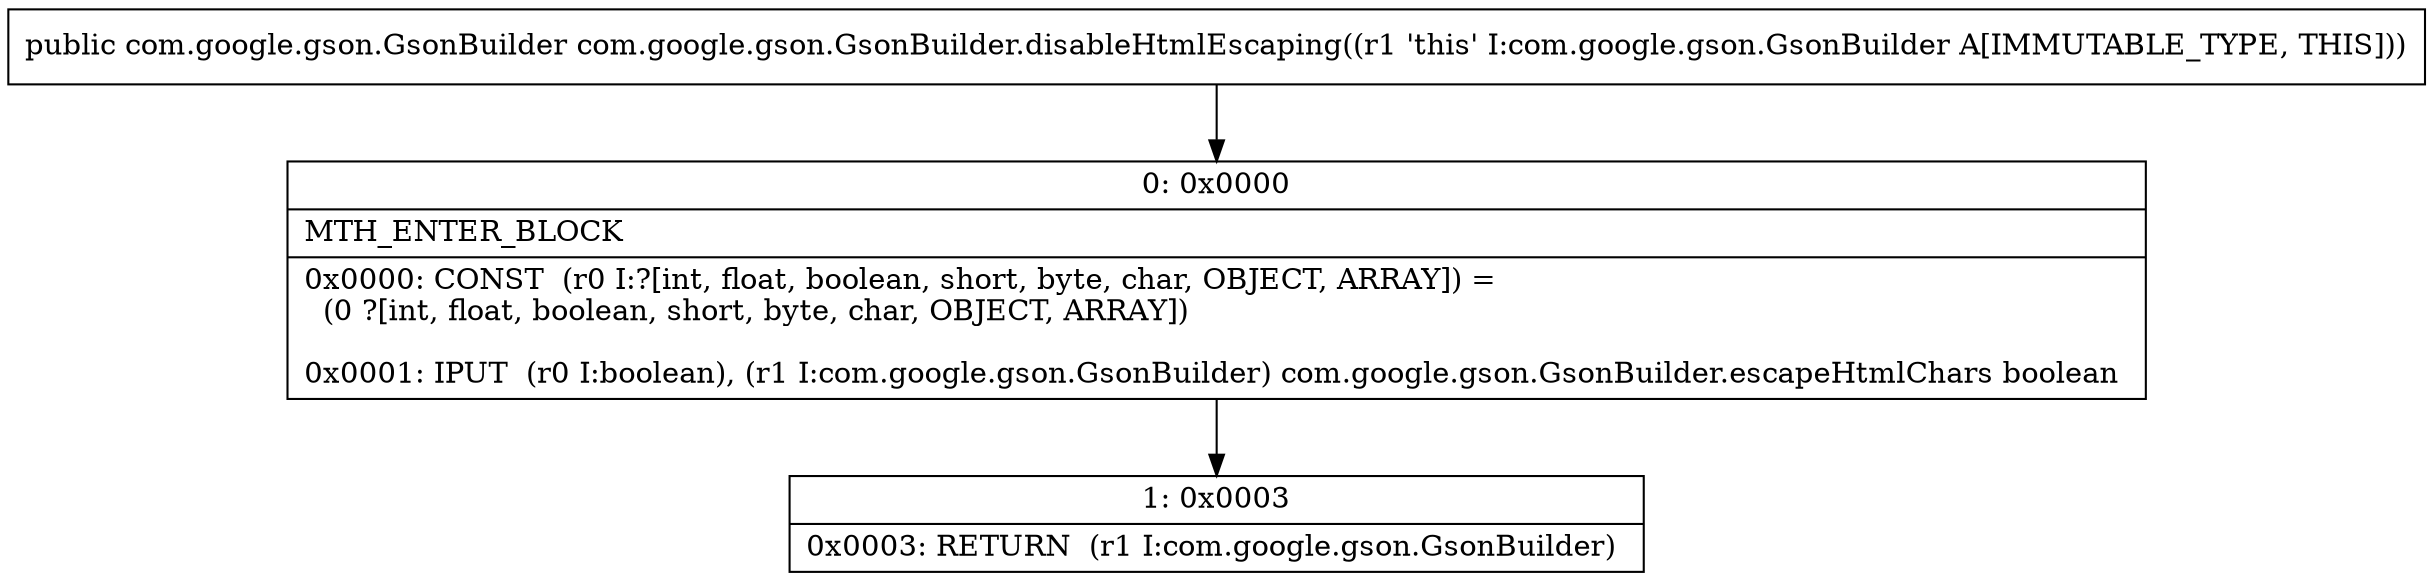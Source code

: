 digraph "CFG forcom.google.gson.GsonBuilder.disableHtmlEscaping()Lcom\/google\/gson\/GsonBuilder;" {
Node_0 [shape=record,label="{0\:\ 0x0000|MTH_ENTER_BLOCK\l|0x0000: CONST  (r0 I:?[int, float, boolean, short, byte, char, OBJECT, ARRAY]) = \l  (0 ?[int, float, boolean, short, byte, char, OBJECT, ARRAY])\l \l0x0001: IPUT  (r0 I:boolean), (r1 I:com.google.gson.GsonBuilder) com.google.gson.GsonBuilder.escapeHtmlChars boolean \l}"];
Node_1 [shape=record,label="{1\:\ 0x0003|0x0003: RETURN  (r1 I:com.google.gson.GsonBuilder) \l}"];
MethodNode[shape=record,label="{public com.google.gson.GsonBuilder com.google.gson.GsonBuilder.disableHtmlEscaping((r1 'this' I:com.google.gson.GsonBuilder A[IMMUTABLE_TYPE, THIS])) }"];
MethodNode -> Node_0;
Node_0 -> Node_1;
}

